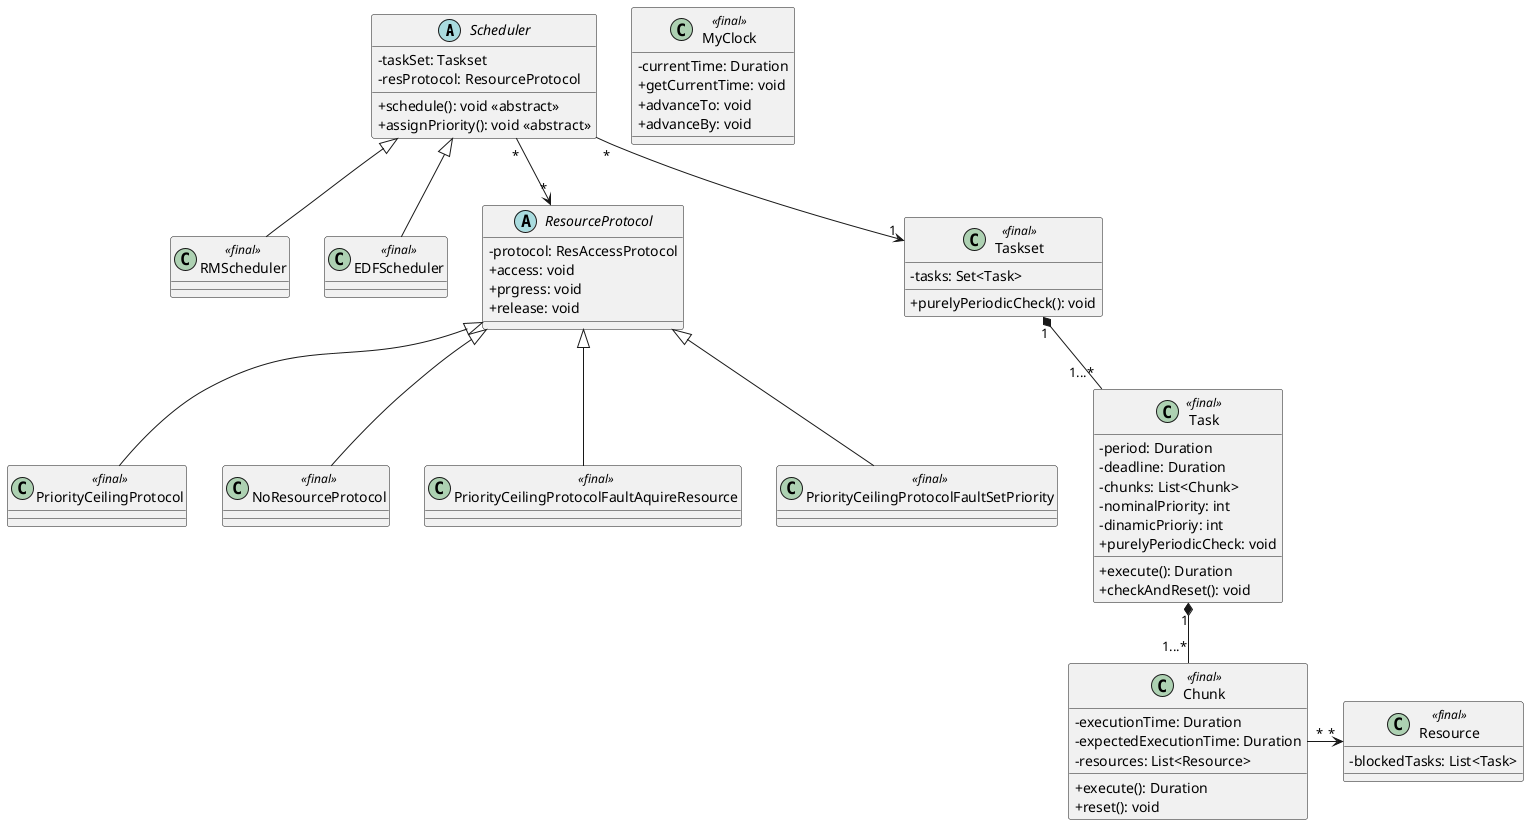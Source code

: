 @startuml class diagram
skinparam classAttributeIconSize 0

' classi
abstract class Scheduler {
    - taskSet: Taskset
    - resProtocol: ResourceProtocol
    + schedule(): void <<abstract>>
    + assignPriority(): void <<abstract>>
}

class MyClock <<final>> {
    - currentTime: Duration
    + getCurrentTime: void
    + advanceTo: void
    + advanceBy: void
}

class RMScheduler <<final>> {
}

class EDFScheduler <<final>> {
}

abstract class ResourceProtocol {
    - protocol: ResAccessProtocol
    + access: void
    + prgress: void
    + release: void
}

class PriorityCeilingProtocol <<final>> {
}

class NoResourceProtocol <<final>> {
}

class PriorityCeilingProtocolFaultAquireResource <<final>> {
}

class PriorityCeilingProtocolFaultSetPriority <<final>> {
}

class Resource <<final>> {
    - blockedTasks: List<Task>
}

class Taskset <<final>> {
    - tasks: Set<Task>
    + purelyPeriodicCheck(): void
}

class Task <<final>> {
    - period: Duration
    - deadline: Duration
    - chunks: List<Chunk>
    - nominalPriority: int
    - dinamicPrioriy: int
    + execute(): Duration
    + checkAndReset(): void
    + purelyPeriodicCheck: void
}

class Chunk <<final>> {
    - executionTime: Duration
    - expectedExecutionTime: Duration
    - resources: List<Resource>
    + execute(): Duration
    + reset(): void
}

' relazioni
Scheduler <|-- RMScheduler
Scheduler <|-- EDFScheduler
Scheduler "*" --> "*" ResourceProtocol
ResourceProtocol <|-- PriorityCeilingProtocol
ResourceProtocol <|-- NoResourceProtocol
ResourceProtocol <|-- PriorityCeilingProtocolFaultAquireResource
ResourceProtocol <|-- PriorityCeilingProtocolFaultSetPriority
Scheduler "*" --> "1" Taskset
Taskset "1" *-- "1...*" Task
Task "1" *-- "1...*" Chunk
Chunk "*" -> "*" Resource

@enduml